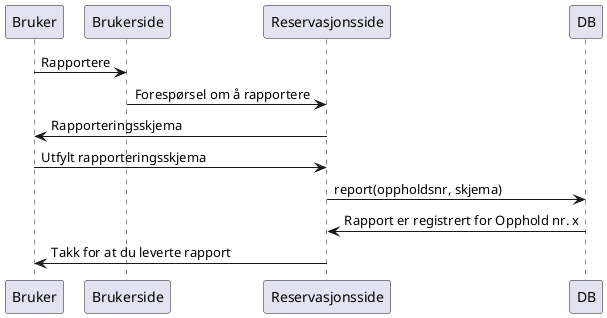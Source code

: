 @startuml
Bruker -> Brukerside: Rapportere
Brukerside -> Reservasjonsside: Forespørsel om å rapportere
Reservasjonsside -> Bruker: Rapporteringsskjema
Bruker -> Reservasjonsside: Utfylt rapporteringsskjema
Reservasjonsside -> DB: report(oppholdsnr, skjema)
DB -> Reservasjonsside: Rapport er registrert for Opphold nr. x
Reservasjonsside -> Bruker: Takk for at du leverte rapport
@enduml



